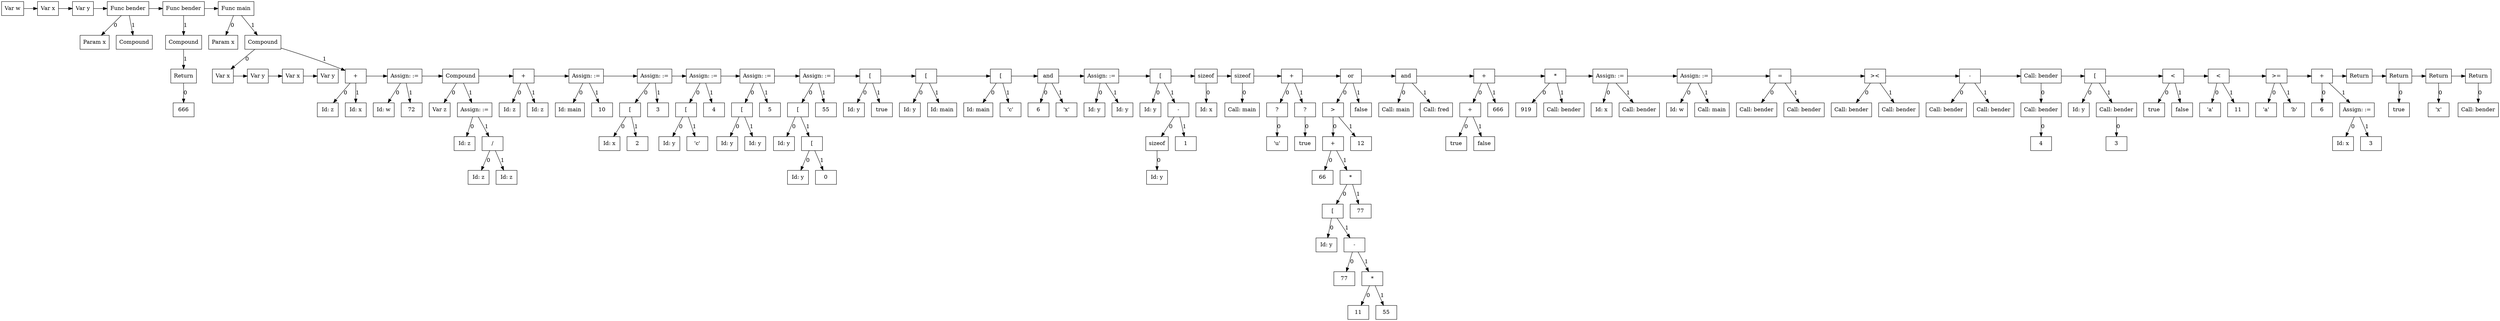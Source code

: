 digraph G {
node0 [label="Var w"; shape=box];
subgraph SibNames_0 {
rankdir="LR"; rank="same";
node0 [label="Var w"; shape=box];
node1 [label="Var x"; shape=box];
node2 [label="Var y"; shape=box];
node5 [label="Func bender"; shape=box];
node9 [label="Func bender"; shape=box];
node156 [label="Func main"; shape=box];
}

subgraph SibPtrs_0 {
rankdir="LR";
node0 -> node1;
node1 -> node2;
node2 -> node5;
node5 -> node9;
node9 -> node156;
}

subgraph childNames_5 {
rankdir="LR"; rank="same"; ordering=out
node3 [label="Param x"; shape=box];
node4 [label="Compound"; shape=box];
}

subgraph childPtrs_5 {
rankdir="TB";
node5 -> node3 [label="0"];
node5 -> node4 [label="1"];
}

subgraph childNames_9 {
rankdir="LR"; rank="same"; ordering=out
node8 [label="Compound"; shape=box];
}

subgraph childPtrs_9 {
rankdir="TB";
node9 -> node8 [label="1"];
}

subgraph childNames_8 {
rankdir="LR"; rank="same"; ordering=out
node7 [label="Return"; shape=box];
}

subgraph childPtrs_8 {
rankdir="TB";
node8 -> node7 [label="1"];
}

subgraph childNames_7 {
rankdir="LR"; rank="same"; ordering=out
node6 [label="666"; shape=box];
}

subgraph childPtrs_7 {
rankdir="TB";
node7 -> node6 [label="0"];
}

subgraph childNames_156 {
rankdir="LR"; rank="same"; ordering=out
node10 [label="Param x"; shape=box];
node155 [label="Compound"; shape=box];
}

subgraph childPtrs_156 {
rankdir="TB";
node156 -> node10 [label="0"];
node156 -> node155 [label="1"];
}

subgraph childNames_155 {
rankdir="LR"; rank="same"; ordering=out
node11 [label="Var x"; shape=box];
node17 [label="+"; shape=box];
}

subgraph childPtrs_155 {
rankdir="TB";
node155 -> node11 [label="0"];
node155 -> node17 [label="1"];
}

subgraph SibNames_11 {
rankdir="LR"; rank="same";
node11 [label="Var x"; shape=box];
node12 [label="Var y"; shape=box];
node13 [label="Var x"; shape=box];
node14 [label="Var y"; shape=box];
}

subgraph SibPtrs_11 {
rankdir="LR";
node11 -> node12;
node12 -> node13;
node13 -> node14;
}

subgraph childNames_17 {
rankdir="LR"; rank="same"; ordering=out
node15 [label="Id: z"; shape=box];
node16 [label="Id: x"; shape=box];
}

subgraph childPtrs_17 {
rankdir="TB";
node17 -> node15 [label="0"];
node17 -> node16 [label="1"];
}

subgraph SibNames_17 {
rankdir="LR"; rank="same";
node17 [label="+"; shape=box];
node20 [label="Assign: :="; shape=box];
node27 [label="Compound"; shape=box];
node30 [label="+"; shape=box];
node33 [label="Assign: :="; shape=box];
node38 [label="Assign: :="; shape=box];
node43 [label="Assign: :="; shape=box];
node48 [label="Assign: :="; shape=box];
node55 [label="Assign: :="; shape=box];
node57 [label="["; shape=box];
node60 [label="["; shape=box];
node63 [label="["; shape=box];
node67 [label="and"; shape=box];
node70 [label="Assign: :="; shape=box];
node75 [label="["; shape=box];
node78 [label="sizeof"; shape=box];
node80 [label="sizeof"; shape=box];
node85 [label="+"; shape=box];
node100 [label="or"; shape=box];
node103 [label="and"; shape=box];
node108 [label="+"; shape=box];
node111 [label="*"; shape=box];
node114 [label="Assign: :="; shape=box];
node117 [label="Assign: :="; shape=box];
node120 [label="="; shape=box];
node123 [label="><"; shape=box];
node126 [label="-"; shape=box];
node129 [label="Call: bender"; shape=box];
node132 [label="["; shape=box];
node136 [label="<"; shape=box];
node139 [label="<"; shape=box];
node142 [label=">="; shape=box];
node147 [label="+"; shape=box];
node148 [label="Return"; shape=box];
node150 [label="Return"; shape=box];
node152 [label="Return"; shape=box];
node154 [label="Return"; shape=box];
}

subgraph SibPtrs_17 {
rankdir="LR";
node17 -> node20;
node20 -> node27;
node27 -> node30;
node30 -> node33;
node33 -> node38;
node38 -> node43;
node43 -> node48;
node48 -> node55;
node55 -> node57;
node57 -> node60;
node60 -> node63;
node63 -> node67;
node67 -> node70;
node70 -> node75;
node75 -> node78;
node78 -> node80;
node80 -> node85;
node85 -> node100;
node100 -> node103;
node103 -> node108;
node108 -> node111;
node111 -> node114;
node114 -> node117;
node117 -> node120;
node120 -> node123;
node123 -> node126;
node126 -> node129;
node129 -> node132;
node132 -> node136;
node136 -> node139;
node139 -> node142;
node142 -> node147;
node147 -> node148;
node148 -> node150;
node150 -> node152;
node152 -> node154;
}

subgraph childNames_20 {
rankdir="LR"; rank="same"; ordering=out
node18 [label="Id: w"; shape=box];
node19 [label="72"; shape=box];
}

subgraph childPtrs_20 {
rankdir="TB";
node20 -> node18 [label="0"];
node20 -> node19 [label="1"];
}

subgraph childNames_27 {
rankdir="LR"; rank="same"; ordering=out
node21 [label="Var z"; shape=box];
node26 [label="Assign: :="; shape=box];
}

subgraph childPtrs_27 {
rankdir="TB";
node27 -> node21 [label="0"];
node27 -> node26 [label="1"];
}

subgraph childNames_26 {
rankdir="LR"; rank="same"; ordering=out
node22 [label="Id: z"; shape=box];
node25 [label="/"; shape=box];
}

subgraph childPtrs_26 {
rankdir="TB";
node26 -> node22 [label="0"];
node26 -> node25 [label="1"];
}

subgraph childNames_25 {
rankdir="LR"; rank="same"; ordering=out
node23 [label="Id: z"; shape=box];
node24 [label="Id: z"; shape=box];
}

subgraph childPtrs_25 {
rankdir="TB";
node25 -> node23 [label="0"];
node25 -> node24 [label="1"];
}

subgraph childNames_30 {
rankdir="LR"; rank="same"; ordering=out
node28 [label="Id: z"; shape=box];
node29 [label="Id: z"; shape=box];
}

subgraph childPtrs_30 {
rankdir="TB";
node30 -> node28 [label="0"];
node30 -> node29 [label="1"];
}

subgraph childNames_33 {
rankdir="LR"; rank="same"; ordering=out
node31 [label="Id: main"; shape=box];
node32 [label="10"; shape=box];
}

subgraph childPtrs_33 {
rankdir="TB";
node33 -> node31 [label="0"];
node33 -> node32 [label="1"];
}

subgraph childNames_38 {
rankdir="LR"; rank="same"; ordering=out
node35 [label="["; shape=box];
node37 [label="3"; shape=box];
}

subgraph childPtrs_38 {
rankdir="TB";
node38 -> node35 [label="0"];
node38 -> node37 [label="1"];
}

subgraph childNames_35 {
rankdir="LR"; rank="same"; ordering=out
node36 [label="Id: x"; shape=box];
node34 [label="2"; shape=box];
}

subgraph childPtrs_35 {
rankdir="TB";
node35 -> node36 [label="0"];
node35 -> node34 [label="1"];
}

subgraph childNames_43 {
rankdir="LR"; rank="same"; ordering=out
node40 [label="["; shape=box];
node42 [label="4"; shape=box];
}

subgraph childPtrs_43 {
rankdir="TB";
node43 -> node40 [label="0"];
node43 -> node42 [label="1"];
}

subgraph childNames_40 {
rankdir="LR"; rank="same"; ordering=out
node41 [label="Id: y"; shape=box];
node39 [label="'c'"; shape=box];
}

subgraph childPtrs_40 {
rankdir="TB";
node40 -> node41 [label="0"];
node40 -> node39 [label="1"];
}

subgraph childNames_48 {
rankdir="LR"; rank="same"; ordering=out
node45 [label="["; shape=box];
node47 [label="5"; shape=box];
}

subgraph childPtrs_48 {
rankdir="TB";
node48 -> node45 [label="0"];
node48 -> node47 [label="1"];
}

subgraph childNames_45 {
rankdir="LR"; rank="same"; ordering=out
node46 [label="Id: y"; shape=box];
node44 [label="Id: y"; shape=box];
}

subgraph childPtrs_45 {
rankdir="TB";
node45 -> node46 [label="0"];
node45 -> node44 [label="1"];
}

subgraph childNames_55 {
rankdir="LR"; rank="same"; ordering=out
node52 [label="["; shape=box];
node54 [label="55"; shape=box];
}

subgraph childPtrs_55 {
rankdir="TB";
node55 -> node52 [label="0"];
node55 -> node54 [label="1"];
}

subgraph childNames_52 {
rankdir="LR"; rank="same"; ordering=out
node53 [label="Id: y"; shape=box];
node50 [label="["; shape=box];
}

subgraph childPtrs_52 {
rankdir="TB";
node52 -> node53 [label="0"];
node52 -> node50 [label="1"];
}

subgraph childNames_50 {
rankdir="LR"; rank="same"; ordering=out
node51 [label="Id: y"; shape=box];
node49 [label="0"; shape=box];
}

subgraph childPtrs_50 {
rankdir="TB";
node50 -> node51 [label="0"];
node50 -> node49 [label="1"];
}

subgraph childNames_57 {
rankdir="LR"; rank="same"; ordering=out
node58 [label="Id: y"; shape=box];
node56 [label="true"; shape=box];
}

subgraph childPtrs_57 {
rankdir="TB";
node57 -> node58 [label="0"];
node57 -> node56 [label="1"];
}

subgraph childNames_60 {
rankdir="LR"; rank="same"; ordering=out
node61 [label="Id: y"; shape=box];
node59 [label="Id: main"; shape=box];
}

subgraph childPtrs_60 {
rankdir="TB";
node60 -> node61 [label="0"];
node60 -> node59 [label="1"];
}

subgraph childNames_63 {
rankdir="LR"; rank="same"; ordering=out
node64 [label="Id: main"; shape=box];
node62 [label="'c'"; shape=box];
}

subgraph childPtrs_63 {
rankdir="TB";
node63 -> node64 [label="0"];
node63 -> node62 [label="1"];
}

subgraph childNames_67 {
rankdir="LR"; rank="same"; ordering=out
node65 [label="6"; shape=box];
node66 [label="'x'"; shape=box];
}

subgraph childPtrs_67 {
rankdir="TB";
node67 -> node65 [label="0"];
node67 -> node66 [label="1"];
}

subgraph childNames_70 {
rankdir="LR"; rank="same"; ordering=out
node68 [label="Id: y"; shape=box];
node69 [label="Id: y"; shape=box];
}

subgraph childPtrs_70 {
rankdir="TB";
node70 -> node68 [label="0"];
node70 -> node69 [label="1"];
}

subgraph childNames_75 {
rankdir="LR"; rank="same"; ordering=out
node76 [label="Id: y"; shape=box];
node74 [label="-"; shape=box];
}

subgraph childPtrs_75 {
rankdir="TB";
node75 -> node76 [label="0"];
node75 -> node74 [label="1"];
}

subgraph childNames_74 {
rankdir="LR"; rank="same"; ordering=out
node72 [label="sizeof"; shape=box];
node73 [label="1"; shape=box];
}

subgraph childPtrs_74 {
rankdir="TB";
node74 -> node72 [label="0"];
node74 -> node73 [label="1"];
}

subgraph childNames_72 {
rankdir="LR"; rank="same"; ordering=out
node71 [label="Id: y"; shape=box];
}

subgraph childPtrs_72 {
rankdir="TB";
node72 -> node71 [label="0"];
}

subgraph childNames_78 {
rankdir="LR"; rank="same"; ordering=out
node77 [label="Id: x"; shape=box];
}

subgraph childPtrs_78 {
rankdir="TB";
node78 -> node77 [label="0"];
}

subgraph childNames_80 {
rankdir="LR"; rank="same"; ordering=out
node79 [label="Call: main"; shape=box];
}

subgraph childPtrs_80 {
rankdir="TB";
node80 -> node79 [label="0"];
}

subgraph childNames_85 {
rankdir="LR"; rank="same"; ordering=out
node82 [label="?"; shape=box];
node84 [label="?"; shape=box];
}

subgraph childPtrs_85 {
rankdir="TB";
node85 -> node82 [label="0"];
node85 -> node84 [label="1"];
}

subgraph childNames_82 {
rankdir="LR"; rank="same"; ordering=out
node81 [label="'u'"; shape=box];
}

subgraph childPtrs_82 {
rankdir="TB";
node82 -> node81 [label="0"];
}

subgraph childNames_84 {
rankdir="LR"; rank="same"; ordering=out
node83 [label="true"; shape=box];
}

subgraph childPtrs_84 {
rankdir="TB";
node84 -> node83 [label="0"];
}

subgraph childNames_100 {
rankdir="LR"; rank="same"; ordering=out
node98 [label=">"; shape=box];
node99 [label="false"; shape=box];
}

subgraph childPtrs_100 {
rankdir="TB";
node100 -> node98 [label="0"];
node100 -> node99 [label="1"];
}

subgraph childNames_98 {
rankdir="LR"; rank="same"; ordering=out
node96 [label="+"; shape=box];
node97 [label="12"; shape=box];
}

subgraph childPtrs_98 {
rankdir="TB";
node98 -> node96 [label="0"];
node98 -> node97 [label="1"];
}

subgraph childNames_96 {
rankdir="LR"; rank="same"; ordering=out
node86 [label="66"; shape=box];
node95 [label="*"; shape=box];
}

subgraph childPtrs_96 {
rankdir="TB";
node96 -> node86 [label="0"];
node96 -> node95 [label="1"];
}

subgraph childNames_95 {
rankdir="LR"; rank="same"; ordering=out
node92 [label="["; shape=box];
node94 [label="77"; shape=box];
}

subgraph childPtrs_95 {
rankdir="TB";
node95 -> node92 [label="0"];
node95 -> node94 [label="1"];
}

subgraph childNames_92 {
rankdir="LR"; rank="same"; ordering=out
node93 [label="Id: y"; shape=box];
node91 [label="-"; shape=box];
}

subgraph childPtrs_92 {
rankdir="TB";
node92 -> node93 [label="0"];
node92 -> node91 [label="1"];
}

subgraph childNames_91 {
rankdir="LR"; rank="same"; ordering=out
node87 [label="77"; shape=box];
node90 [label="*"; shape=box];
}

subgraph childPtrs_91 {
rankdir="TB";
node91 -> node87 [label="0"];
node91 -> node90 [label="1"];
}

subgraph childNames_90 {
rankdir="LR"; rank="same"; ordering=out
node88 [label="11"; shape=box];
node89 [label="55"; shape=box];
}

subgraph childPtrs_90 {
rankdir="TB";
node90 -> node88 [label="0"];
node90 -> node89 [label="1"];
}

subgraph childNames_103 {
rankdir="LR"; rank="same"; ordering=out
node101 [label="Call: main"; shape=box];
node102 [label="Call: fred"; shape=box];
}

subgraph childPtrs_103 {
rankdir="TB";
node103 -> node101 [label="0"];
node103 -> node102 [label="1"];
}

subgraph childNames_108 {
rankdir="LR"; rank="same"; ordering=out
node106 [label="+"; shape=box];
node107 [label="666"; shape=box];
}

subgraph childPtrs_108 {
rankdir="TB";
node108 -> node106 [label="0"];
node108 -> node107 [label="1"];
}

subgraph childNames_106 {
rankdir="LR"; rank="same"; ordering=out
node104 [label="true"; shape=box];
node105 [label="false"; shape=box];
}

subgraph childPtrs_106 {
rankdir="TB";
node106 -> node104 [label="0"];
node106 -> node105 [label="1"];
}

subgraph childNames_111 {
rankdir="LR"; rank="same"; ordering=out
node109 [label="919"; shape=box];
node110 [label="Call: bender"; shape=box];
}

subgraph childPtrs_111 {
rankdir="TB";
node111 -> node109 [label="0"];
node111 -> node110 [label="1"];
}

subgraph childNames_114 {
rankdir="LR"; rank="same"; ordering=out
node112 [label="Id: x"; shape=box];
node113 [label="Call: bender"; shape=box];
}

subgraph childPtrs_114 {
rankdir="TB";
node114 -> node112 [label="0"];
node114 -> node113 [label="1"];
}

subgraph childNames_117 {
rankdir="LR"; rank="same"; ordering=out
node115 [label="Id: w"; shape=box];
node116 [label="Call: main"; shape=box];
}

subgraph childPtrs_117 {
rankdir="TB";
node117 -> node115 [label="0"];
node117 -> node116 [label="1"];
}

subgraph childNames_120 {
rankdir="LR"; rank="same"; ordering=out
node118 [label="Call: bender"; shape=box];
node119 [label="Call: bender"; shape=box];
}

subgraph childPtrs_120 {
rankdir="TB";
node120 -> node118 [label="0"];
node120 -> node119 [label="1"];
}

subgraph childNames_123 {
rankdir="LR"; rank="same"; ordering=out
node121 [label="Call: bender"; shape=box];
node122 [label="Call: bender"; shape=box];
}

subgraph childPtrs_123 {
rankdir="TB";
node123 -> node121 [label="0"];
node123 -> node122 [label="1"];
}

subgraph childNames_126 {
rankdir="LR"; rank="same"; ordering=out
node124 [label="Call: bender"; shape=box];
node125 [label="Call: bender"; shape=box];
}

subgraph childPtrs_126 {
rankdir="TB";
node126 -> node124 [label="0"];
node126 -> node125 [label="1"];
}

subgraph childNames_129 {
rankdir="LR"; rank="same"; ordering=out
node128 [label="Call: bender"; shape=box];
}

subgraph childPtrs_129 {
rankdir="TB";
node129 -> node128 [label="0"];
}

subgraph childNames_128 {
rankdir="LR"; rank="same"; ordering=out
node127 [label="4"; shape=box];
}

subgraph childPtrs_128 {
rankdir="TB";
node128 -> node127 [label="0"];
}

subgraph childNames_132 {
rankdir="LR"; rank="same"; ordering=out
node133 [label="Id: y"; shape=box];
node131 [label="Call: bender"; shape=box];
}

subgraph childPtrs_132 {
rankdir="TB";
node132 -> node133 [label="0"];
node132 -> node131 [label="1"];
}

subgraph childNames_131 {
rankdir="LR"; rank="same"; ordering=out
node130 [label="3"; shape=box];
}

subgraph childPtrs_131 {
rankdir="TB";
node131 -> node130 [label="0"];
}

subgraph childNames_136 {
rankdir="LR"; rank="same"; ordering=out
node134 [label="true"; shape=box];
node135 [label="false"; shape=box];
}

subgraph childPtrs_136 {
rankdir="TB";
node136 -> node134 [label="0"];
node136 -> node135 [label="1"];
}

subgraph childNames_139 {
rankdir="LR"; rank="same"; ordering=out
node137 [label="'a'"; shape=box];
node138 [label="11"; shape=box];
}

subgraph childPtrs_139 {
rankdir="TB";
node139 -> node137 [label="0"];
node139 -> node138 [label="1"];
}

subgraph childNames_142 {
rankdir="LR"; rank="same"; ordering=out
node140 [label="'a'"; shape=box];
node141 [label="'b'"; shape=box];
}

subgraph childPtrs_142 {
rankdir="TB";
node142 -> node140 [label="0"];
node142 -> node141 [label="1"];
}

subgraph childNames_147 {
rankdir="LR"; rank="same"; ordering=out
node143 [label="6"; shape=box];
node146 [label="Assign: :="; shape=box];
}

subgraph childPtrs_147 {
rankdir="TB";
node147 -> node143 [label="0"];
node147 -> node146 [label="1"];
}

subgraph childNames_146 {
rankdir="LR"; rank="same"; ordering=out
node144 [label="Id: x"; shape=box];
node145 [label="3"; shape=box];
}

subgraph childPtrs_146 {
rankdir="TB";
node146 -> node144 [label="0"];
node146 -> node145 [label="1"];
}

subgraph childNames_150 {
rankdir="LR"; rank="same"; ordering=out
node149 [label="true"; shape=box];
}

subgraph childPtrs_150 {
rankdir="TB";
node150 -> node149 [label="0"];
}

subgraph childNames_152 {
rankdir="LR"; rank="same"; ordering=out
node151 [label="'x'"; shape=box];
}

subgraph childPtrs_152 {
rankdir="TB";
node152 -> node151 [label="0"];
}

subgraph childNames_154 {
rankdir="LR"; rank="same"; ordering=out
node153 [label="Call: bender"; shape=box];
}

subgraph childPtrs_154 {
rankdir="TB";
node154 -> node153 [label="0"];
}

}
